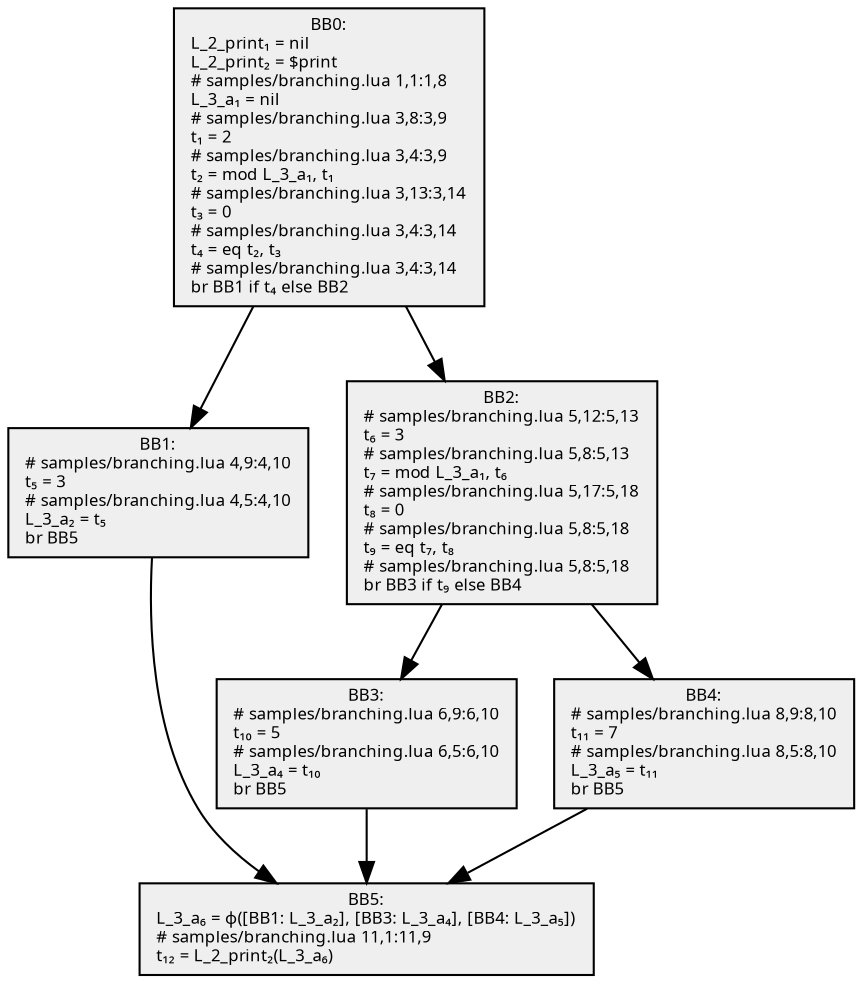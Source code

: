 digraph {
  node[shape=box style=filled fontsize=8 fontname="Cascadia Code" fillcolor="#efefef"];
  BB0 [label="BB0:\nL_2_print₁ = nil\lL_2_print₂ = $print\l# samples/branching.lua 1,1:1,8\lL_3_a₁ = nil\l# samples/branching.lua 3,8:3,9\lt₁ = 2\l# samples/branching.lua 3,4:3,9\lt₂ = mod L_3_a₁, t₁\l# samples/branching.lua 3,13:3,14\lt₃ = 0\l# samples/branching.lua 3,4:3,14\lt₄ = eq t₂, t₃\l# samples/branching.lua 3,4:3,14\lbr BB1 if t₄ else BB2\l"];
  BB1 [label="BB1:\n# samples/branching.lua 4,9:4,10\lt₅ = 3\l# samples/branching.lua 4,5:4,10\lL_3_a₂ = t₅\lbr BB5\l"];
  BB2 [label="BB2:\n# samples/branching.lua 5,12:5,13\lt₆ = 3\l# samples/branching.lua 5,8:5,13\lt₇ = mod L_3_a₁, t₆\l# samples/branching.lua 5,17:5,18\lt₈ = 0\l# samples/branching.lua 5,8:5,18\lt₉ = eq t₇, t₈\l# samples/branching.lua 5,8:5,18\lbr BB3 if t₉ else BB4\l"];
  BB3 [label="BB3:\n# samples/branching.lua 6,9:6,10\lt₁₀ = 5\l# samples/branching.lua 6,5:6,10\lL_3_a₄ = t₁₀\lbr BB5\l"];
  BB4 [label="BB4:\n# samples/branching.lua 8,9:8,10\lt₁₁ = 7\l# samples/branching.lua 8,5:8,10\lL_3_a₅ = t₁₁\lbr BB5\l"];
  BB5 [label="BB5:\nL_3_a₆ = ϕ([BB1: L_3_a₂], [BB3: L_3_a₄], [BB4: L_3_a₅])\l# samples/branching.lua 11,1:11,9\lt₁₂ = L_2_print₂(L_3_a₆)\l"];

  BB0 -> BB1;
  BB0 -> BB2;
  BB2 -> BB3;
  BB2 -> BB4;
  BB1 -> BB5;
  BB3 -> BB5;
  BB4 -> BB5;
}
